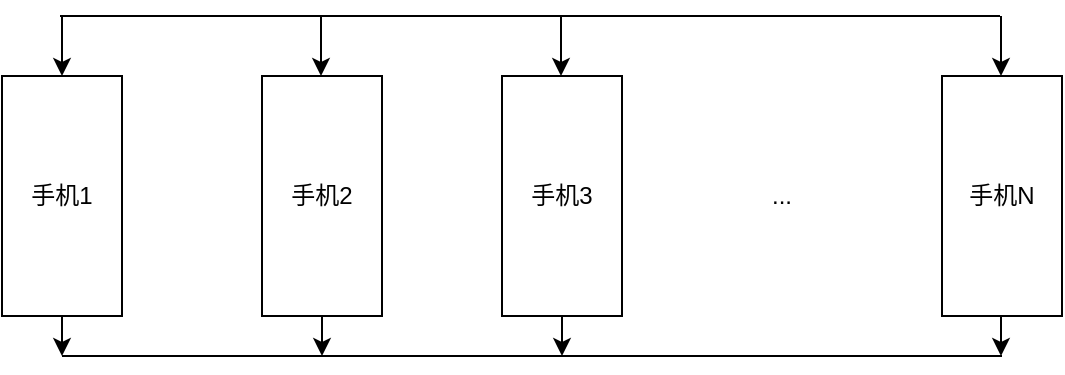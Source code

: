 <mxfile version="13.6.3" type="github">
  <diagram id="sB7zFL8JFn0QuQvQ9iL3" name="第 1 页">
    <mxGraphModel dx="1108" dy="482" grid="1" gridSize="10" guides="1" tooltips="1" connect="1" arrows="1" fold="1" page="1" pageScale="1" pageWidth="1169" pageHeight="1654" math="0" shadow="0">
      <root>
        <mxCell id="0" />
        <mxCell id="1" parent="0" />
        <mxCell id="WBYiJeZkuYEDSoGqKssV-14" style="edgeStyle=orthogonalEdgeStyle;rounded=0;orthogonalLoop=1;jettySize=auto;html=1;exitX=0.5;exitY=1;exitDx=0;exitDy=0;" edge="1" parent="1" source="WBYiJeZkuYEDSoGqKssV-3">
          <mxGeometry relative="1" as="geometry">
            <mxPoint x="180" y="260" as="targetPoint" />
          </mxGeometry>
        </mxCell>
        <mxCell id="WBYiJeZkuYEDSoGqKssV-32" style="edgeStyle=orthogonalEdgeStyle;rounded=0;orthogonalLoop=1;jettySize=auto;html=1;exitX=0.5;exitY=0;exitDx=0;exitDy=0;entryX=0.5;entryY=0;entryDx=0;entryDy=0;" edge="1" parent="1" target="WBYiJeZkuYEDSoGqKssV-3">
          <mxGeometry relative="1" as="geometry">
            <mxPoint x="180" y="90" as="sourcePoint" />
          </mxGeometry>
        </mxCell>
        <mxCell id="WBYiJeZkuYEDSoGqKssV-3" value="手机1" style="rounded=0;whiteSpace=wrap;html=1;" vertex="1" parent="1">
          <mxGeometry x="150" y="120" width="60" height="120" as="geometry" />
        </mxCell>
        <mxCell id="WBYiJeZkuYEDSoGqKssV-4" value="手机N" style="rounded=0;whiteSpace=wrap;html=1;" vertex="1" parent="1">
          <mxGeometry x="620" y="120" width="60" height="120" as="geometry" />
        </mxCell>
        <mxCell id="WBYiJeZkuYEDSoGqKssV-12" style="edgeStyle=orthogonalEdgeStyle;rounded=0;orthogonalLoop=1;jettySize=auto;html=1;exitX=0.5;exitY=1;exitDx=0;exitDy=0;" edge="1" parent="1" source="WBYiJeZkuYEDSoGqKssV-5">
          <mxGeometry relative="1" as="geometry">
            <mxPoint x="430" y="260" as="targetPoint" />
          </mxGeometry>
        </mxCell>
        <mxCell id="WBYiJeZkuYEDSoGqKssV-5" value="手机3" style="rounded=0;whiteSpace=wrap;html=1;" vertex="1" parent="1">
          <mxGeometry x="400" y="120" width="60" height="120" as="geometry" />
        </mxCell>
        <mxCell id="WBYiJeZkuYEDSoGqKssV-11" style="edgeStyle=orthogonalEdgeStyle;rounded=0;orthogonalLoop=1;jettySize=auto;html=1;exitX=0.5;exitY=1;exitDx=0;exitDy=0;" edge="1" parent="1" source="WBYiJeZkuYEDSoGqKssV-6">
          <mxGeometry relative="1" as="geometry">
            <mxPoint x="310" y="260" as="targetPoint" />
          </mxGeometry>
        </mxCell>
        <mxCell id="WBYiJeZkuYEDSoGqKssV-6" value="手机2" style="rounded=0;whiteSpace=wrap;html=1;" vertex="1" parent="1">
          <mxGeometry x="280" y="120" width="60" height="120" as="geometry" />
        </mxCell>
        <mxCell id="WBYiJeZkuYEDSoGqKssV-8" value="..." style="text;html=1;strokeColor=none;fillColor=none;align=center;verticalAlign=middle;whiteSpace=wrap;rounded=0;" vertex="1" parent="1">
          <mxGeometry x="520" y="170" width="40" height="20" as="geometry" />
        </mxCell>
        <mxCell id="WBYiJeZkuYEDSoGqKssV-24" style="edgeStyle=orthogonalEdgeStyle;rounded=0;orthogonalLoop=1;jettySize=auto;html=1;exitX=0.5;exitY=1;exitDx=0;exitDy=0;" edge="1" parent="1">
          <mxGeometry relative="1" as="geometry">
            <mxPoint x="649.5" y="260" as="targetPoint" />
            <mxPoint x="649.5" y="240" as="sourcePoint" />
          </mxGeometry>
        </mxCell>
        <mxCell id="WBYiJeZkuYEDSoGqKssV-28" value="" style="endArrow=none;html=1;" edge="1" parent="1">
          <mxGeometry width="50" height="50" relative="1" as="geometry">
            <mxPoint x="180" y="260" as="sourcePoint" />
            <mxPoint x="650" y="260" as="targetPoint" />
          </mxGeometry>
        </mxCell>
        <mxCell id="WBYiJeZkuYEDSoGqKssV-29" value="" style="endArrow=none;html=1;" edge="1" parent="1">
          <mxGeometry width="50" height="50" relative="1" as="geometry">
            <mxPoint x="179" y="90" as="sourcePoint" />
            <mxPoint x="649" y="90" as="targetPoint" />
          </mxGeometry>
        </mxCell>
        <mxCell id="WBYiJeZkuYEDSoGqKssV-33" style="edgeStyle=orthogonalEdgeStyle;rounded=0;orthogonalLoop=1;jettySize=auto;html=1;exitX=0.5;exitY=0;exitDx=0;exitDy=0;entryX=0.5;entryY=0;entryDx=0;entryDy=0;" edge="1" parent="1">
          <mxGeometry relative="1" as="geometry">
            <mxPoint x="309.5" y="120" as="targetPoint" />
            <mxPoint x="309.5" y="90" as="sourcePoint" />
          </mxGeometry>
        </mxCell>
        <mxCell id="WBYiJeZkuYEDSoGqKssV-34" style="edgeStyle=orthogonalEdgeStyle;rounded=0;orthogonalLoop=1;jettySize=auto;html=1;exitX=0.5;exitY=0;exitDx=0;exitDy=0;entryX=0.5;entryY=0;entryDx=0;entryDy=0;" edge="1" parent="1">
          <mxGeometry relative="1" as="geometry">
            <mxPoint x="429.5" y="120" as="targetPoint" />
            <mxPoint x="429.5" y="90" as="sourcePoint" />
          </mxGeometry>
        </mxCell>
        <mxCell id="WBYiJeZkuYEDSoGqKssV-35" style="edgeStyle=orthogonalEdgeStyle;rounded=0;orthogonalLoop=1;jettySize=auto;html=1;exitX=0.5;exitY=0;exitDx=0;exitDy=0;entryX=0.5;entryY=0;entryDx=0;entryDy=0;" edge="1" parent="1">
          <mxGeometry relative="1" as="geometry">
            <mxPoint x="649.5" y="120" as="targetPoint" />
            <mxPoint x="649.5" y="90" as="sourcePoint" />
          </mxGeometry>
        </mxCell>
      </root>
    </mxGraphModel>
  </diagram>
</mxfile>
